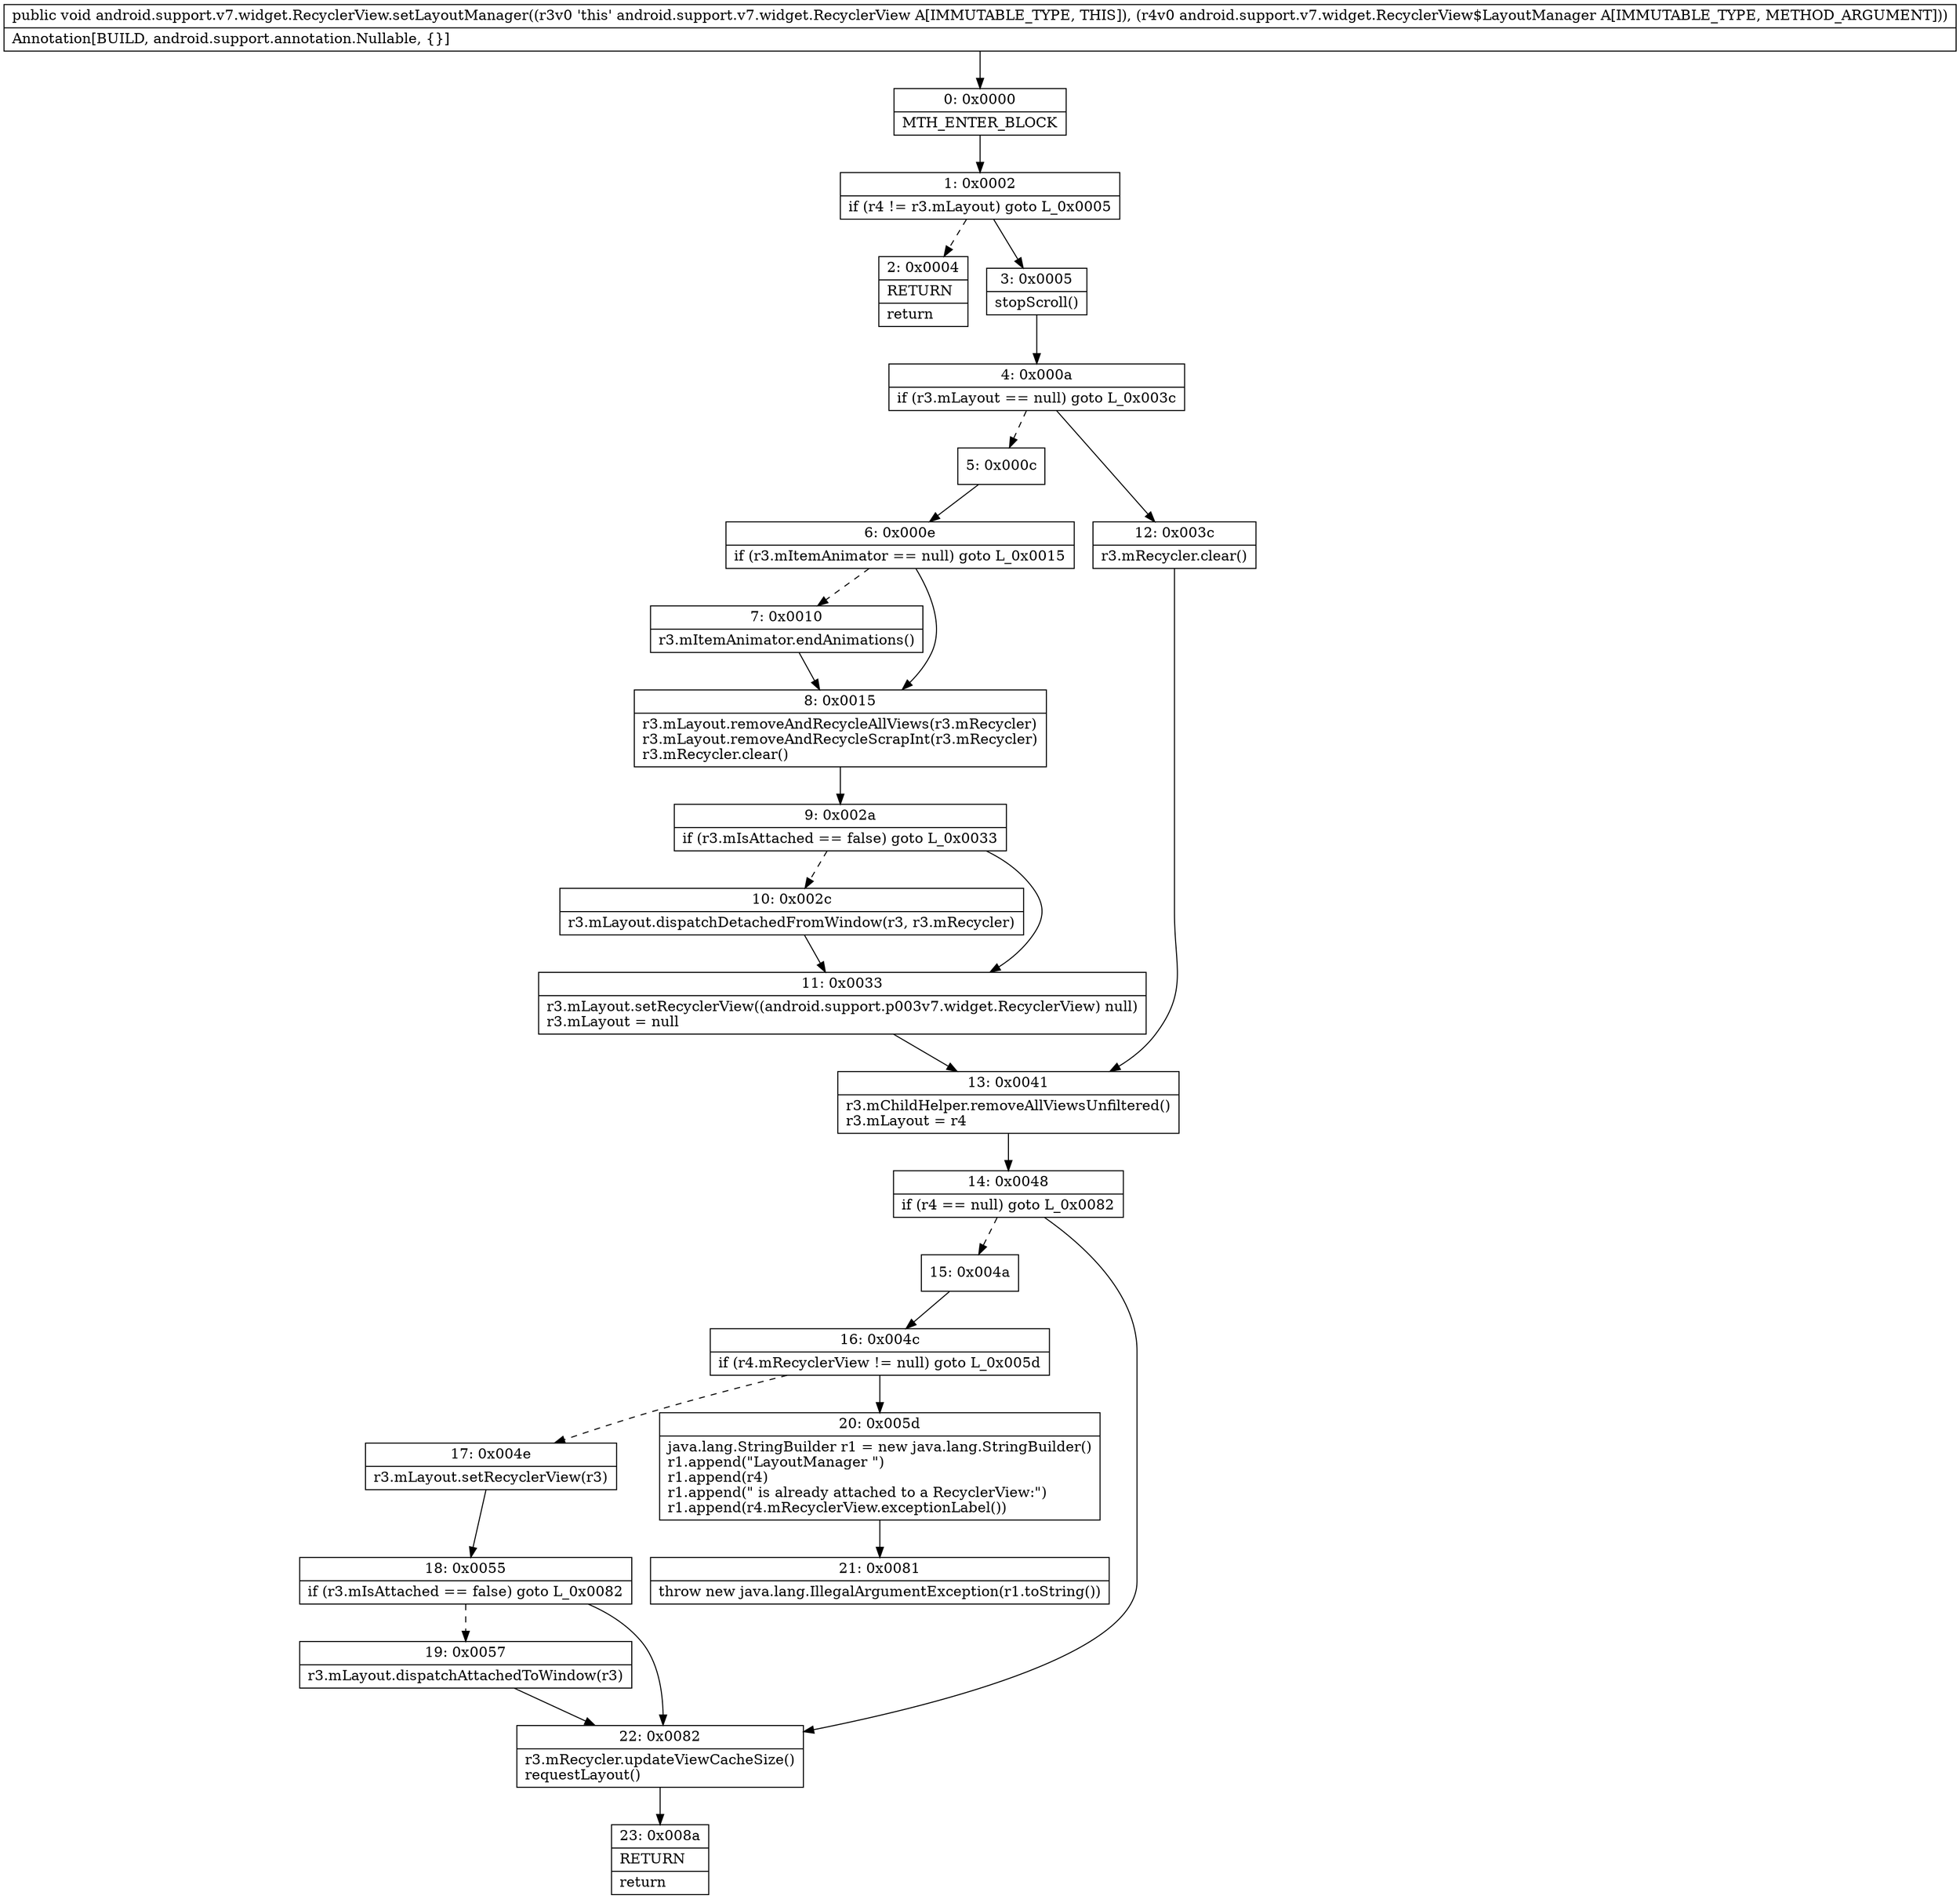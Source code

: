 digraph "CFG forandroid.support.v7.widget.RecyclerView.setLayoutManager(Landroid\/support\/v7\/widget\/RecyclerView$LayoutManager;)V" {
Node_0 [shape=record,label="{0\:\ 0x0000|MTH_ENTER_BLOCK\l}"];
Node_1 [shape=record,label="{1\:\ 0x0002|if (r4 != r3.mLayout) goto L_0x0005\l}"];
Node_2 [shape=record,label="{2\:\ 0x0004|RETURN\l|return\l}"];
Node_3 [shape=record,label="{3\:\ 0x0005|stopScroll()\l}"];
Node_4 [shape=record,label="{4\:\ 0x000a|if (r3.mLayout == null) goto L_0x003c\l}"];
Node_5 [shape=record,label="{5\:\ 0x000c}"];
Node_6 [shape=record,label="{6\:\ 0x000e|if (r3.mItemAnimator == null) goto L_0x0015\l}"];
Node_7 [shape=record,label="{7\:\ 0x0010|r3.mItemAnimator.endAnimations()\l}"];
Node_8 [shape=record,label="{8\:\ 0x0015|r3.mLayout.removeAndRecycleAllViews(r3.mRecycler)\lr3.mLayout.removeAndRecycleScrapInt(r3.mRecycler)\lr3.mRecycler.clear()\l}"];
Node_9 [shape=record,label="{9\:\ 0x002a|if (r3.mIsAttached == false) goto L_0x0033\l}"];
Node_10 [shape=record,label="{10\:\ 0x002c|r3.mLayout.dispatchDetachedFromWindow(r3, r3.mRecycler)\l}"];
Node_11 [shape=record,label="{11\:\ 0x0033|r3.mLayout.setRecyclerView((android.support.p003v7.widget.RecyclerView) null)\lr3.mLayout = null\l}"];
Node_12 [shape=record,label="{12\:\ 0x003c|r3.mRecycler.clear()\l}"];
Node_13 [shape=record,label="{13\:\ 0x0041|r3.mChildHelper.removeAllViewsUnfiltered()\lr3.mLayout = r4\l}"];
Node_14 [shape=record,label="{14\:\ 0x0048|if (r4 == null) goto L_0x0082\l}"];
Node_15 [shape=record,label="{15\:\ 0x004a}"];
Node_16 [shape=record,label="{16\:\ 0x004c|if (r4.mRecyclerView != null) goto L_0x005d\l}"];
Node_17 [shape=record,label="{17\:\ 0x004e|r3.mLayout.setRecyclerView(r3)\l}"];
Node_18 [shape=record,label="{18\:\ 0x0055|if (r3.mIsAttached == false) goto L_0x0082\l}"];
Node_19 [shape=record,label="{19\:\ 0x0057|r3.mLayout.dispatchAttachedToWindow(r3)\l}"];
Node_20 [shape=record,label="{20\:\ 0x005d|java.lang.StringBuilder r1 = new java.lang.StringBuilder()\lr1.append(\"LayoutManager \")\lr1.append(r4)\lr1.append(\" is already attached to a RecyclerView:\")\lr1.append(r4.mRecyclerView.exceptionLabel())\l}"];
Node_21 [shape=record,label="{21\:\ 0x0081|throw new java.lang.IllegalArgumentException(r1.toString())\l}"];
Node_22 [shape=record,label="{22\:\ 0x0082|r3.mRecycler.updateViewCacheSize()\lrequestLayout()\l}"];
Node_23 [shape=record,label="{23\:\ 0x008a|RETURN\l|return\l}"];
MethodNode[shape=record,label="{public void android.support.v7.widget.RecyclerView.setLayoutManager((r3v0 'this' android.support.v7.widget.RecyclerView A[IMMUTABLE_TYPE, THIS]), (r4v0 android.support.v7.widget.RecyclerView$LayoutManager A[IMMUTABLE_TYPE, METHOD_ARGUMENT]))  | Annotation[BUILD, android.support.annotation.Nullable, \{\}]\l}"];
MethodNode -> Node_0;
Node_0 -> Node_1;
Node_1 -> Node_2[style=dashed];
Node_1 -> Node_3;
Node_3 -> Node_4;
Node_4 -> Node_5[style=dashed];
Node_4 -> Node_12;
Node_5 -> Node_6;
Node_6 -> Node_7[style=dashed];
Node_6 -> Node_8;
Node_7 -> Node_8;
Node_8 -> Node_9;
Node_9 -> Node_10[style=dashed];
Node_9 -> Node_11;
Node_10 -> Node_11;
Node_11 -> Node_13;
Node_12 -> Node_13;
Node_13 -> Node_14;
Node_14 -> Node_15[style=dashed];
Node_14 -> Node_22;
Node_15 -> Node_16;
Node_16 -> Node_17[style=dashed];
Node_16 -> Node_20;
Node_17 -> Node_18;
Node_18 -> Node_19[style=dashed];
Node_18 -> Node_22;
Node_19 -> Node_22;
Node_20 -> Node_21;
Node_22 -> Node_23;
}

